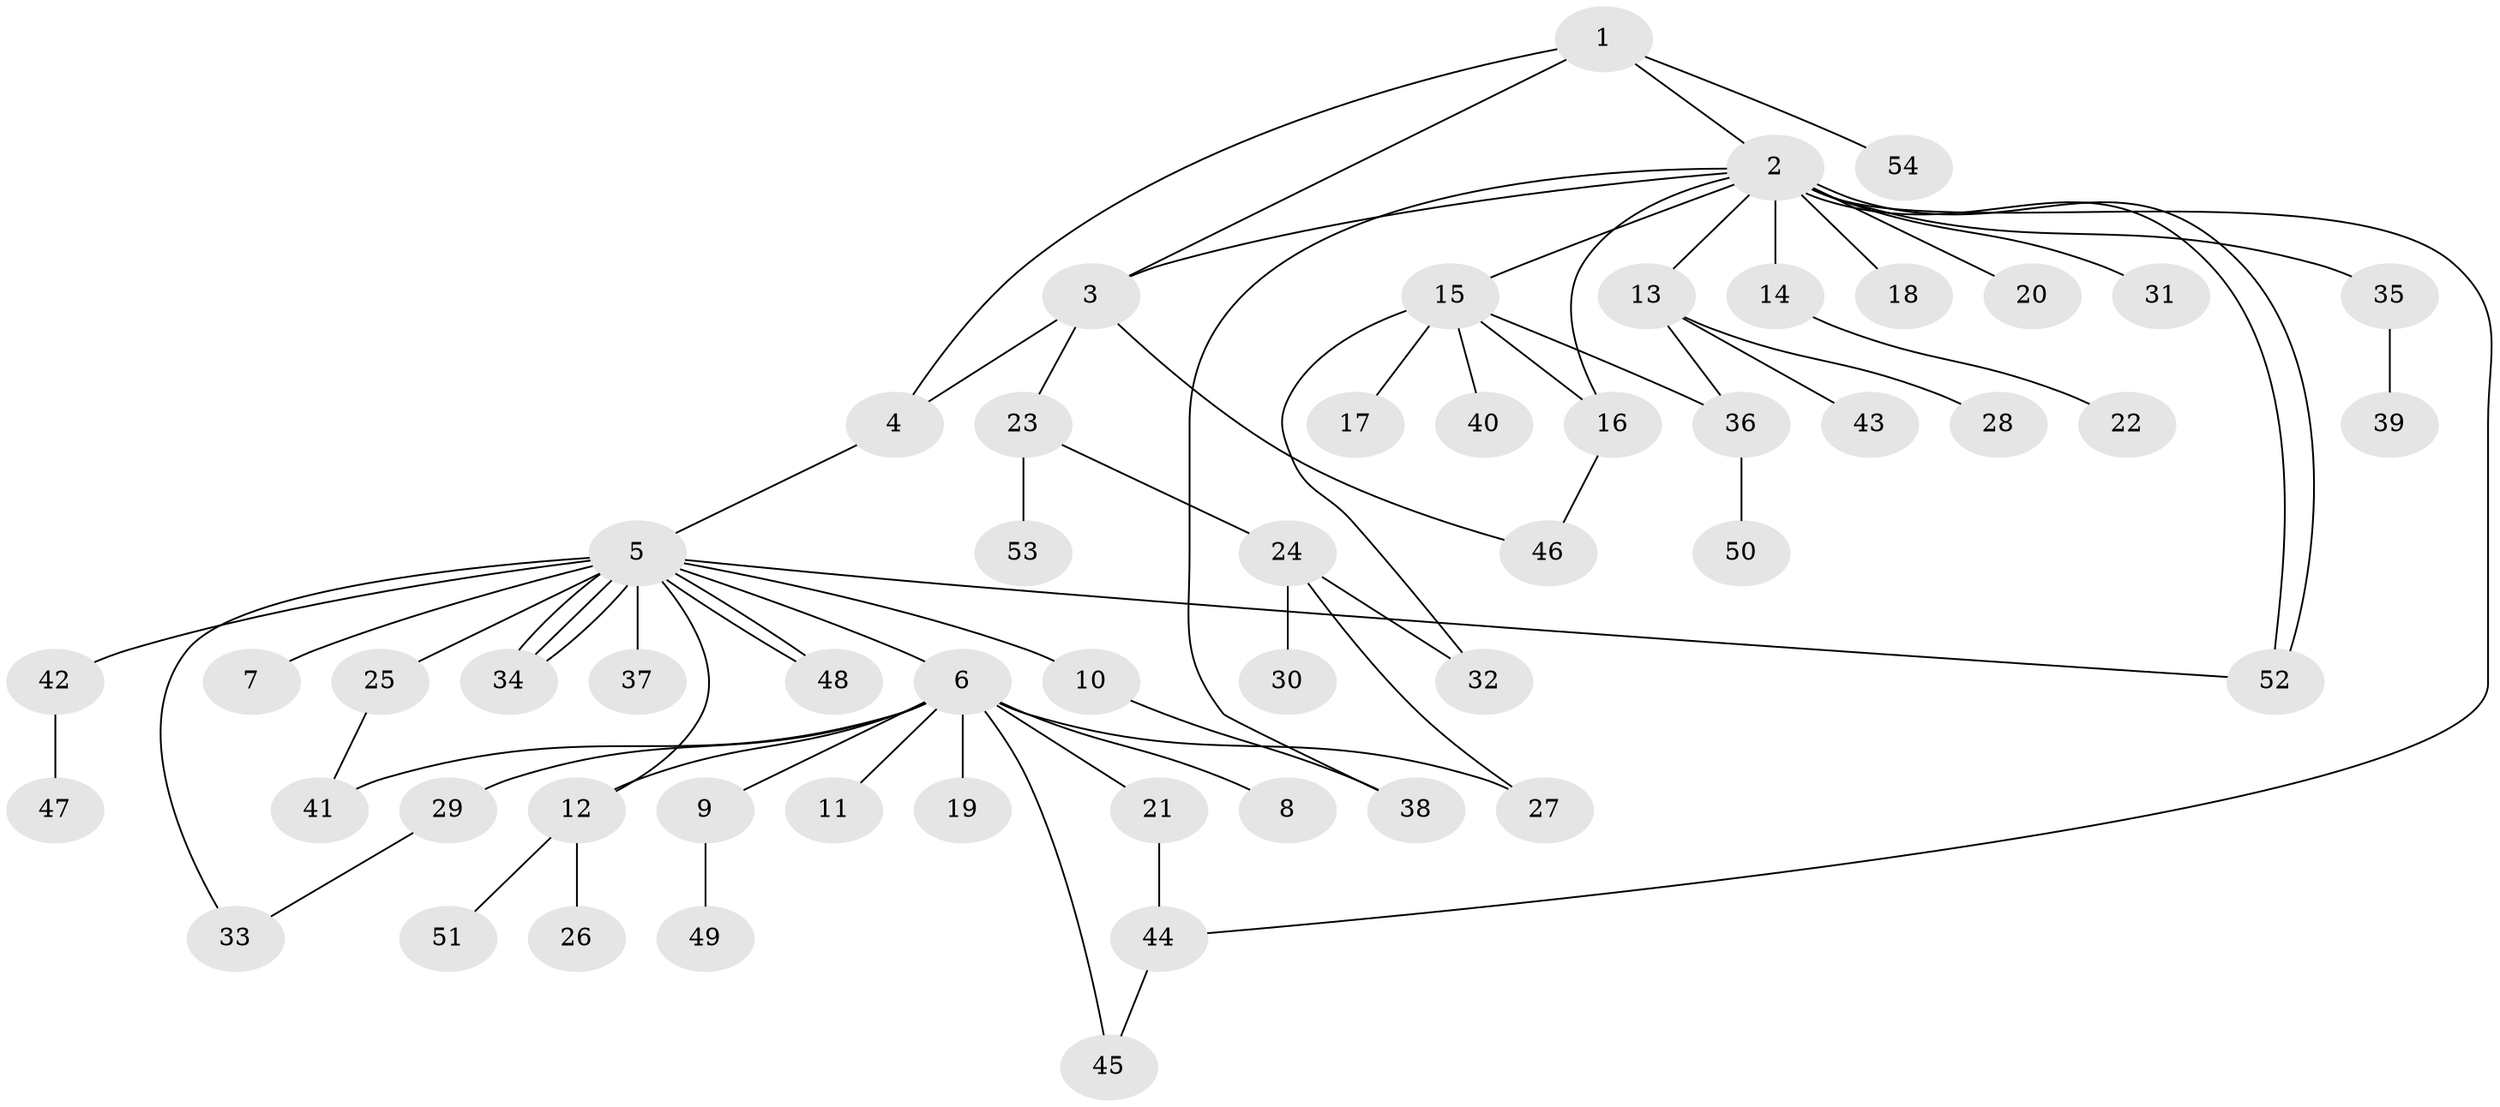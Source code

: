 // Generated by graph-tools (version 1.1) at 2025/01/03/09/25 03:01:45]
// undirected, 54 vertices, 71 edges
graph export_dot {
graph [start="1"]
  node [color=gray90,style=filled];
  1;
  2;
  3;
  4;
  5;
  6;
  7;
  8;
  9;
  10;
  11;
  12;
  13;
  14;
  15;
  16;
  17;
  18;
  19;
  20;
  21;
  22;
  23;
  24;
  25;
  26;
  27;
  28;
  29;
  30;
  31;
  32;
  33;
  34;
  35;
  36;
  37;
  38;
  39;
  40;
  41;
  42;
  43;
  44;
  45;
  46;
  47;
  48;
  49;
  50;
  51;
  52;
  53;
  54;
  1 -- 2;
  1 -- 3;
  1 -- 4;
  1 -- 54;
  2 -- 3;
  2 -- 13;
  2 -- 14;
  2 -- 15;
  2 -- 16;
  2 -- 18;
  2 -- 20;
  2 -- 31;
  2 -- 35;
  2 -- 38;
  2 -- 44;
  2 -- 52;
  2 -- 52;
  3 -- 4;
  3 -- 23;
  3 -- 46;
  4 -- 5;
  5 -- 6;
  5 -- 7;
  5 -- 10;
  5 -- 12;
  5 -- 25;
  5 -- 33;
  5 -- 34;
  5 -- 34;
  5 -- 34;
  5 -- 37;
  5 -- 42;
  5 -- 48;
  5 -- 48;
  5 -- 52;
  6 -- 8;
  6 -- 9;
  6 -- 11;
  6 -- 12;
  6 -- 19;
  6 -- 21;
  6 -- 27;
  6 -- 29;
  6 -- 41;
  6 -- 45;
  9 -- 49;
  10 -- 38;
  12 -- 26;
  12 -- 51;
  13 -- 28;
  13 -- 36;
  13 -- 43;
  14 -- 22;
  15 -- 16;
  15 -- 17;
  15 -- 32;
  15 -- 36;
  15 -- 40;
  16 -- 46;
  21 -- 44;
  23 -- 24;
  23 -- 53;
  24 -- 27;
  24 -- 30;
  24 -- 32;
  25 -- 41;
  29 -- 33;
  35 -- 39;
  36 -- 50;
  42 -- 47;
  44 -- 45;
}
